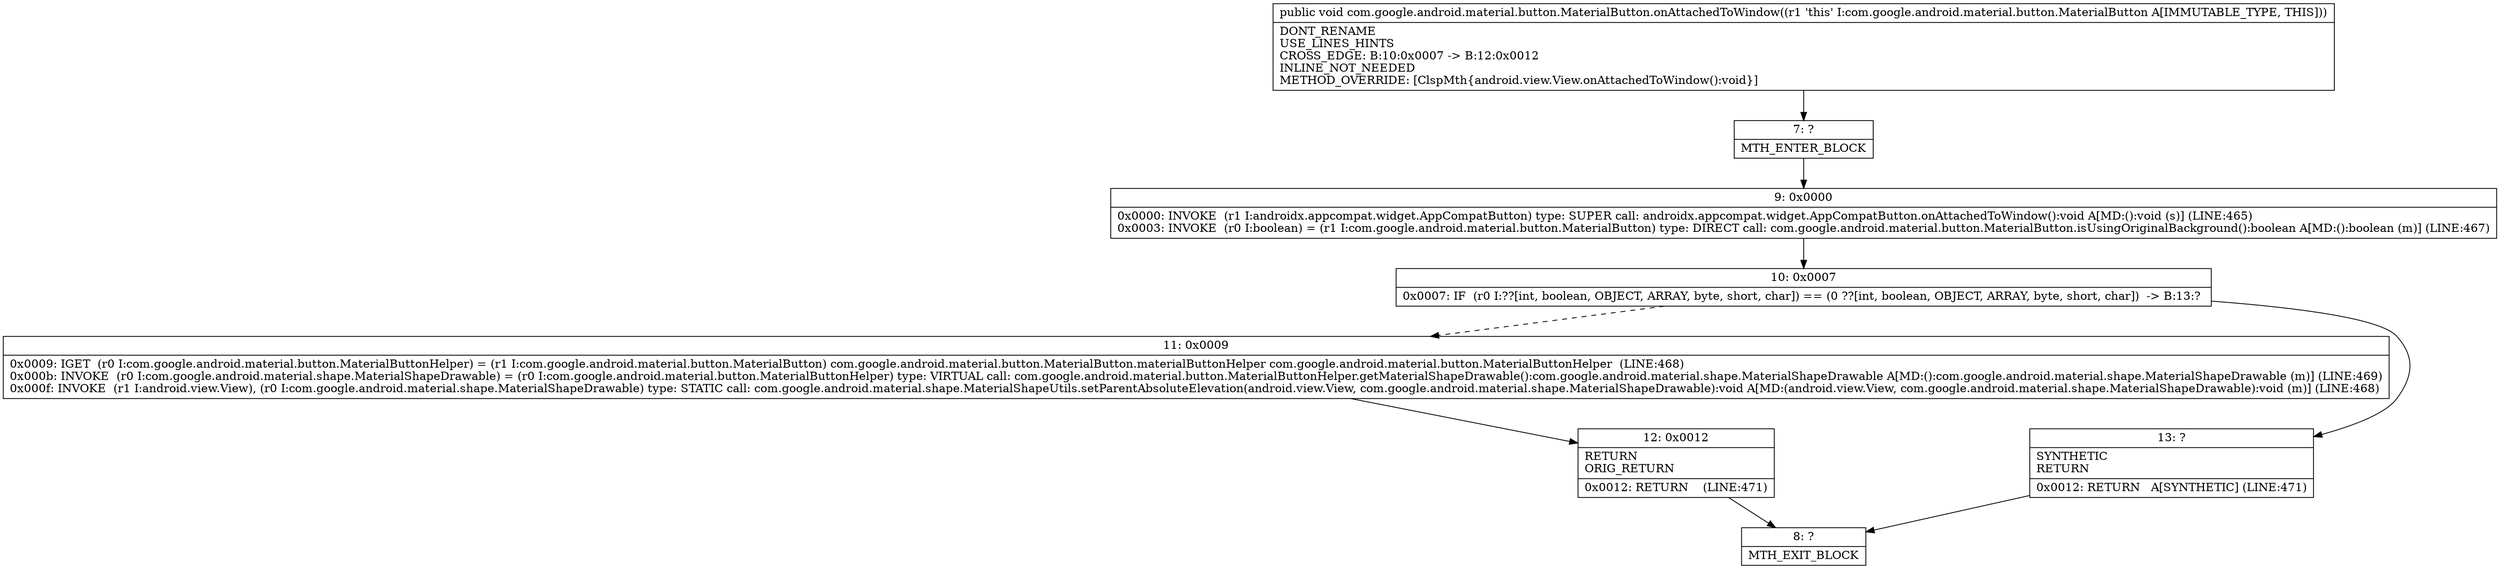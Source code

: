 digraph "CFG forcom.google.android.material.button.MaterialButton.onAttachedToWindow()V" {
Node_7 [shape=record,label="{7\:\ ?|MTH_ENTER_BLOCK\l}"];
Node_9 [shape=record,label="{9\:\ 0x0000|0x0000: INVOKE  (r1 I:androidx.appcompat.widget.AppCompatButton) type: SUPER call: androidx.appcompat.widget.AppCompatButton.onAttachedToWindow():void A[MD:():void (s)] (LINE:465)\l0x0003: INVOKE  (r0 I:boolean) = (r1 I:com.google.android.material.button.MaterialButton) type: DIRECT call: com.google.android.material.button.MaterialButton.isUsingOriginalBackground():boolean A[MD:():boolean (m)] (LINE:467)\l}"];
Node_10 [shape=record,label="{10\:\ 0x0007|0x0007: IF  (r0 I:??[int, boolean, OBJECT, ARRAY, byte, short, char]) == (0 ??[int, boolean, OBJECT, ARRAY, byte, short, char])  \-\> B:13:? \l}"];
Node_11 [shape=record,label="{11\:\ 0x0009|0x0009: IGET  (r0 I:com.google.android.material.button.MaterialButtonHelper) = (r1 I:com.google.android.material.button.MaterialButton) com.google.android.material.button.MaterialButton.materialButtonHelper com.google.android.material.button.MaterialButtonHelper  (LINE:468)\l0x000b: INVOKE  (r0 I:com.google.android.material.shape.MaterialShapeDrawable) = (r0 I:com.google.android.material.button.MaterialButtonHelper) type: VIRTUAL call: com.google.android.material.button.MaterialButtonHelper.getMaterialShapeDrawable():com.google.android.material.shape.MaterialShapeDrawable A[MD:():com.google.android.material.shape.MaterialShapeDrawable (m)] (LINE:469)\l0x000f: INVOKE  (r1 I:android.view.View), (r0 I:com.google.android.material.shape.MaterialShapeDrawable) type: STATIC call: com.google.android.material.shape.MaterialShapeUtils.setParentAbsoluteElevation(android.view.View, com.google.android.material.shape.MaterialShapeDrawable):void A[MD:(android.view.View, com.google.android.material.shape.MaterialShapeDrawable):void (m)] (LINE:468)\l}"];
Node_12 [shape=record,label="{12\:\ 0x0012|RETURN\lORIG_RETURN\l|0x0012: RETURN    (LINE:471)\l}"];
Node_8 [shape=record,label="{8\:\ ?|MTH_EXIT_BLOCK\l}"];
Node_13 [shape=record,label="{13\:\ ?|SYNTHETIC\lRETURN\l|0x0012: RETURN   A[SYNTHETIC] (LINE:471)\l}"];
MethodNode[shape=record,label="{public void com.google.android.material.button.MaterialButton.onAttachedToWindow((r1 'this' I:com.google.android.material.button.MaterialButton A[IMMUTABLE_TYPE, THIS]))  | DONT_RENAME\lUSE_LINES_HINTS\lCROSS_EDGE: B:10:0x0007 \-\> B:12:0x0012\lINLINE_NOT_NEEDED\lMETHOD_OVERRIDE: [ClspMth\{android.view.View.onAttachedToWindow():void\}]\l}"];
MethodNode -> Node_7;Node_7 -> Node_9;
Node_9 -> Node_10;
Node_10 -> Node_11[style=dashed];
Node_10 -> Node_13;
Node_11 -> Node_12;
Node_12 -> Node_8;
Node_13 -> Node_8;
}

